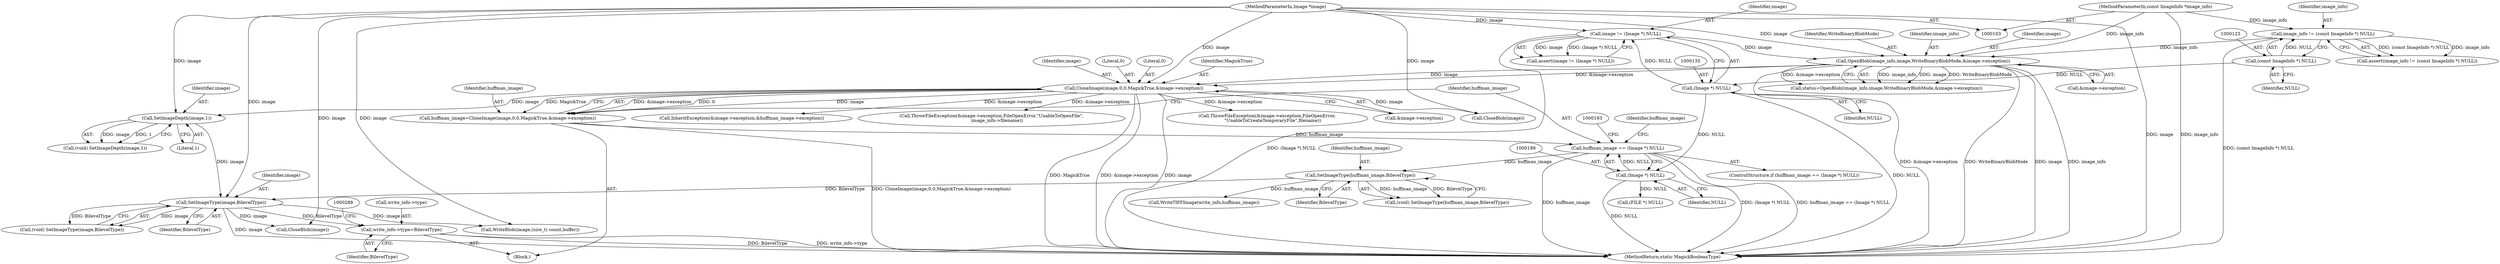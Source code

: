 digraph "0_ImageMagick_10b3823a7619ed22d42764733eb052c4159bc8c1_3@API" {
"1000282" [label="(Call,write_info->type=BilevelType)"];
"1000274" [label="(Call,SetImageType(image,BilevelType))"];
"1000269" [label="(Call,SetImageDepth(image,1))"];
"1000176" [label="(Call,CloneImage(image,0,0,MagickTrue,&image->exception))"];
"1000160" [label="(Call,OpenBlob(image_info,image,WriteBinaryBlobMode,&image->exception))"];
"1000120" [label="(Call,image_info != (const ImageInfo *) NULL)"];
"1000104" [label="(MethodParameterIn,const ImageInfo *image_info)"];
"1000122" [label="(Call,(const ImageInfo *) NULL)"];
"1000132" [label="(Call,image != (Image *) NULL)"];
"1000105" [label="(MethodParameterIn,Image *image)"];
"1000134" [label="(Call,(Image *) NULL)"];
"1000255" [label="(Call,SetImageType(huffman_image,BilevelType))"];
"1000186" [label="(Call,huffman_image == (Image *) NULL)"];
"1000174" [label="(Call,huffman_image=CloneImage(image,0,0,MagickTrue,&image->exception))"];
"1000188" [label="(Call,(Image *) NULL)"];
"1000185" [label="(ControlStructure,if (huffman_image == (Image *) NULL))"];
"1000160" [label="(Call,OpenBlob(image_info,image,WriteBinaryBlobMode,&image->exception))"];
"1000119" [label="(Call,assert(image_info != (const ImageInfo *) NULL))"];
"1000274" [label="(Call,SetImageType(image,BilevelType))"];
"1000104" [label="(MethodParameterIn,const ImageInfo *image_info)"];
"1000269" [label="(Call,SetImageDepth(image,1))"];
"1000295" [label="(Call,WriteTIFFImage(write_info,huffman_image))"];
"1000272" [label="(Call,(void) SetImageType(image,BilevelType))"];
"1000158" [label="(Call,status=OpenBlob(image_info,image,WriteBinaryBlobMode,&image->exception))"];
"1000163" [label="(Identifier,WriteBinaryBlobMode)"];
"1000311" [label="(Call,InheritException(&image->exception,&huffman_image->exception))"];
"1000187" [label="(Identifier,huffman_image)"];
"1000161" [label="(Identifier,image_info)"];
"1000175" [label="(Identifier,huffman_image)"];
"1000257" [label="(Identifier,BilevelType)"];
"1000162" [label="(Identifier,image)"];
"1000132" [label="(Call,image != (Image *) NULL)"];
"1000122" [label="(Call,(const ImageInfo *) NULL)"];
"1000176" [label="(Call,CloneImage(image,0,0,MagickTrue,&image->exception))"];
"1000271" [label="(Literal,1)"];
"1000177" [label="(Identifier,image)"];
"1000194" [label="(Call,CloseBlob(image))"];
"1000179" [label="(Literal,0)"];
"1000286" [label="(Identifier,BilevelType)"];
"1000136" [label="(Identifier,NULL)"];
"1000256" [label="(Identifier,huffman_image)"];
"1000275" [label="(Identifier,image)"];
"1000358" [label="(Call,ThrowFileException(&image->exception,FileOpenError,\"UnableToOpenFile\",\n        image_info->filename))"];
"1000283" [label="(Call,write_info->type)"];
"1000181" [label="(Call,&image->exception)"];
"1000188" [label="(Call,(Image *) NULL)"];
"1000200" [label="(Identifier,huffman_image)"];
"1000205" [label="(Call,(FILE *) NULL)"];
"1000134" [label="(Call,(Image *) NULL)"];
"1000131" [label="(Call,assert(image != (Image *) NULL))"];
"1000174" [label="(Call,huffman_image=CloneImage(image,0,0,MagickTrue,&image->exception))"];
"1000282" [label="(Call,write_info->type=BilevelType)"];
"1000121" [label="(Identifier,image_info)"];
"1000133" [label="(Identifier,image)"];
"1000523" [label="(MethodReturn,static MagickBooleanType)"];
"1000270" [label="(Identifier,image)"];
"1000519" [label="(Call,CloseBlob(image))"];
"1000164" [label="(Call,&image->exception)"];
"1000178" [label="(Literal,0)"];
"1000190" [label="(Identifier,NULL)"];
"1000487" [label="(Call,WriteBlob(image,(size_t) count,buffer))"];
"1000186" [label="(Call,huffman_image == (Image *) NULL)"];
"1000180" [label="(Identifier,MagickTrue)"];
"1000105" [label="(MethodParameterIn,Image *image)"];
"1000253" [label="(Call,(void) SetImageType(huffman_image,BilevelType))"];
"1000120" [label="(Call,image_info != (const ImageInfo *) NULL)"];
"1000106" [label="(Block,)"];
"1000276" [label="(Identifier,BilevelType)"];
"1000267" [label="(Call,(void) SetImageDepth(image,1))"];
"1000234" [label="(Call,ThrowFileException(&image->exception,FileOpenError,\n        \"UnableToCreateTemporaryFile\",filename))"];
"1000124" [label="(Identifier,NULL)"];
"1000255" [label="(Call,SetImageType(huffman_image,BilevelType))"];
"1000282" -> "1000106"  [label="AST: "];
"1000282" -> "1000286"  [label="CFG: "];
"1000283" -> "1000282"  [label="AST: "];
"1000286" -> "1000282"  [label="AST: "];
"1000288" -> "1000282"  [label="CFG: "];
"1000282" -> "1000523"  [label="DDG: BilevelType"];
"1000282" -> "1000523"  [label="DDG: write_info->type"];
"1000274" -> "1000282"  [label="DDG: BilevelType"];
"1000274" -> "1000272"  [label="AST: "];
"1000274" -> "1000276"  [label="CFG: "];
"1000275" -> "1000274"  [label="AST: "];
"1000276" -> "1000274"  [label="AST: "];
"1000272" -> "1000274"  [label="CFG: "];
"1000274" -> "1000523"  [label="DDG: image"];
"1000274" -> "1000272"  [label="DDG: image"];
"1000274" -> "1000272"  [label="DDG: BilevelType"];
"1000269" -> "1000274"  [label="DDG: image"];
"1000105" -> "1000274"  [label="DDG: image"];
"1000255" -> "1000274"  [label="DDG: BilevelType"];
"1000274" -> "1000487"  [label="DDG: image"];
"1000274" -> "1000519"  [label="DDG: image"];
"1000269" -> "1000267"  [label="AST: "];
"1000269" -> "1000271"  [label="CFG: "];
"1000270" -> "1000269"  [label="AST: "];
"1000271" -> "1000269"  [label="AST: "];
"1000267" -> "1000269"  [label="CFG: "];
"1000269" -> "1000267"  [label="DDG: image"];
"1000269" -> "1000267"  [label="DDG: 1"];
"1000176" -> "1000269"  [label="DDG: image"];
"1000105" -> "1000269"  [label="DDG: image"];
"1000176" -> "1000174"  [label="AST: "];
"1000176" -> "1000181"  [label="CFG: "];
"1000177" -> "1000176"  [label="AST: "];
"1000178" -> "1000176"  [label="AST: "];
"1000179" -> "1000176"  [label="AST: "];
"1000180" -> "1000176"  [label="AST: "];
"1000181" -> "1000176"  [label="AST: "];
"1000174" -> "1000176"  [label="CFG: "];
"1000176" -> "1000523"  [label="DDG: &image->exception"];
"1000176" -> "1000523"  [label="DDG: MagickTrue"];
"1000176" -> "1000523"  [label="DDG: image"];
"1000176" -> "1000174"  [label="DDG: &image->exception"];
"1000176" -> "1000174"  [label="DDG: 0"];
"1000176" -> "1000174"  [label="DDG: image"];
"1000176" -> "1000174"  [label="DDG: MagickTrue"];
"1000160" -> "1000176"  [label="DDG: image"];
"1000160" -> "1000176"  [label="DDG: &image->exception"];
"1000105" -> "1000176"  [label="DDG: image"];
"1000176" -> "1000194"  [label="DDG: image"];
"1000176" -> "1000234"  [label="DDG: &image->exception"];
"1000176" -> "1000311"  [label="DDG: &image->exception"];
"1000176" -> "1000358"  [label="DDG: &image->exception"];
"1000160" -> "1000158"  [label="AST: "];
"1000160" -> "1000164"  [label="CFG: "];
"1000161" -> "1000160"  [label="AST: "];
"1000162" -> "1000160"  [label="AST: "];
"1000163" -> "1000160"  [label="AST: "];
"1000164" -> "1000160"  [label="AST: "];
"1000158" -> "1000160"  [label="CFG: "];
"1000160" -> "1000523"  [label="DDG: &image->exception"];
"1000160" -> "1000523"  [label="DDG: WriteBinaryBlobMode"];
"1000160" -> "1000523"  [label="DDG: image"];
"1000160" -> "1000523"  [label="DDG: image_info"];
"1000160" -> "1000158"  [label="DDG: image_info"];
"1000160" -> "1000158"  [label="DDG: image"];
"1000160" -> "1000158"  [label="DDG: WriteBinaryBlobMode"];
"1000160" -> "1000158"  [label="DDG: &image->exception"];
"1000120" -> "1000160"  [label="DDG: image_info"];
"1000104" -> "1000160"  [label="DDG: image_info"];
"1000132" -> "1000160"  [label="DDG: image"];
"1000105" -> "1000160"  [label="DDG: image"];
"1000120" -> "1000119"  [label="AST: "];
"1000120" -> "1000122"  [label="CFG: "];
"1000121" -> "1000120"  [label="AST: "];
"1000122" -> "1000120"  [label="AST: "];
"1000119" -> "1000120"  [label="CFG: "];
"1000120" -> "1000523"  [label="DDG: (const ImageInfo *) NULL"];
"1000120" -> "1000119"  [label="DDG: image_info"];
"1000120" -> "1000119"  [label="DDG: (const ImageInfo *) NULL"];
"1000104" -> "1000120"  [label="DDG: image_info"];
"1000122" -> "1000120"  [label="DDG: NULL"];
"1000104" -> "1000103"  [label="AST: "];
"1000104" -> "1000523"  [label="DDG: image_info"];
"1000122" -> "1000124"  [label="CFG: "];
"1000123" -> "1000122"  [label="AST: "];
"1000124" -> "1000122"  [label="AST: "];
"1000122" -> "1000134"  [label="DDG: NULL"];
"1000132" -> "1000131"  [label="AST: "];
"1000132" -> "1000134"  [label="CFG: "];
"1000133" -> "1000132"  [label="AST: "];
"1000134" -> "1000132"  [label="AST: "];
"1000131" -> "1000132"  [label="CFG: "];
"1000132" -> "1000523"  [label="DDG: (Image *) NULL"];
"1000132" -> "1000131"  [label="DDG: image"];
"1000132" -> "1000131"  [label="DDG: (Image *) NULL"];
"1000105" -> "1000132"  [label="DDG: image"];
"1000134" -> "1000132"  [label="DDG: NULL"];
"1000105" -> "1000103"  [label="AST: "];
"1000105" -> "1000523"  [label="DDG: image"];
"1000105" -> "1000194"  [label="DDG: image"];
"1000105" -> "1000487"  [label="DDG: image"];
"1000105" -> "1000519"  [label="DDG: image"];
"1000134" -> "1000136"  [label="CFG: "];
"1000135" -> "1000134"  [label="AST: "];
"1000136" -> "1000134"  [label="AST: "];
"1000134" -> "1000523"  [label="DDG: NULL"];
"1000134" -> "1000188"  [label="DDG: NULL"];
"1000255" -> "1000253"  [label="AST: "];
"1000255" -> "1000257"  [label="CFG: "];
"1000256" -> "1000255"  [label="AST: "];
"1000257" -> "1000255"  [label="AST: "];
"1000253" -> "1000255"  [label="CFG: "];
"1000255" -> "1000253"  [label="DDG: huffman_image"];
"1000255" -> "1000253"  [label="DDG: BilevelType"];
"1000186" -> "1000255"  [label="DDG: huffman_image"];
"1000255" -> "1000295"  [label="DDG: huffman_image"];
"1000186" -> "1000185"  [label="AST: "];
"1000186" -> "1000188"  [label="CFG: "];
"1000187" -> "1000186"  [label="AST: "];
"1000188" -> "1000186"  [label="AST: "];
"1000193" -> "1000186"  [label="CFG: "];
"1000200" -> "1000186"  [label="CFG: "];
"1000186" -> "1000523"  [label="DDG: (Image *) NULL"];
"1000186" -> "1000523"  [label="DDG: huffman_image == (Image *) NULL"];
"1000186" -> "1000523"  [label="DDG: huffman_image"];
"1000174" -> "1000186"  [label="DDG: huffman_image"];
"1000188" -> "1000186"  [label="DDG: NULL"];
"1000174" -> "1000106"  [label="AST: "];
"1000175" -> "1000174"  [label="AST: "];
"1000187" -> "1000174"  [label="CFG: "];
"1000174" -> "1000523"  [label="DDG: CloneImage(image,0,0,MagickTrue,&image->exception)"];
"1000188" -> "1000190"  [label="CFG: "];
"1000189" -> "1000188"  [label="AST: "];
"1000190" -> "1000188"  [label="AST: "];
"1000188" -> "1000523"  [label="DDG: NULL"];
"1000188" -> "1000205"  [label="DDG: NULL"];
}
